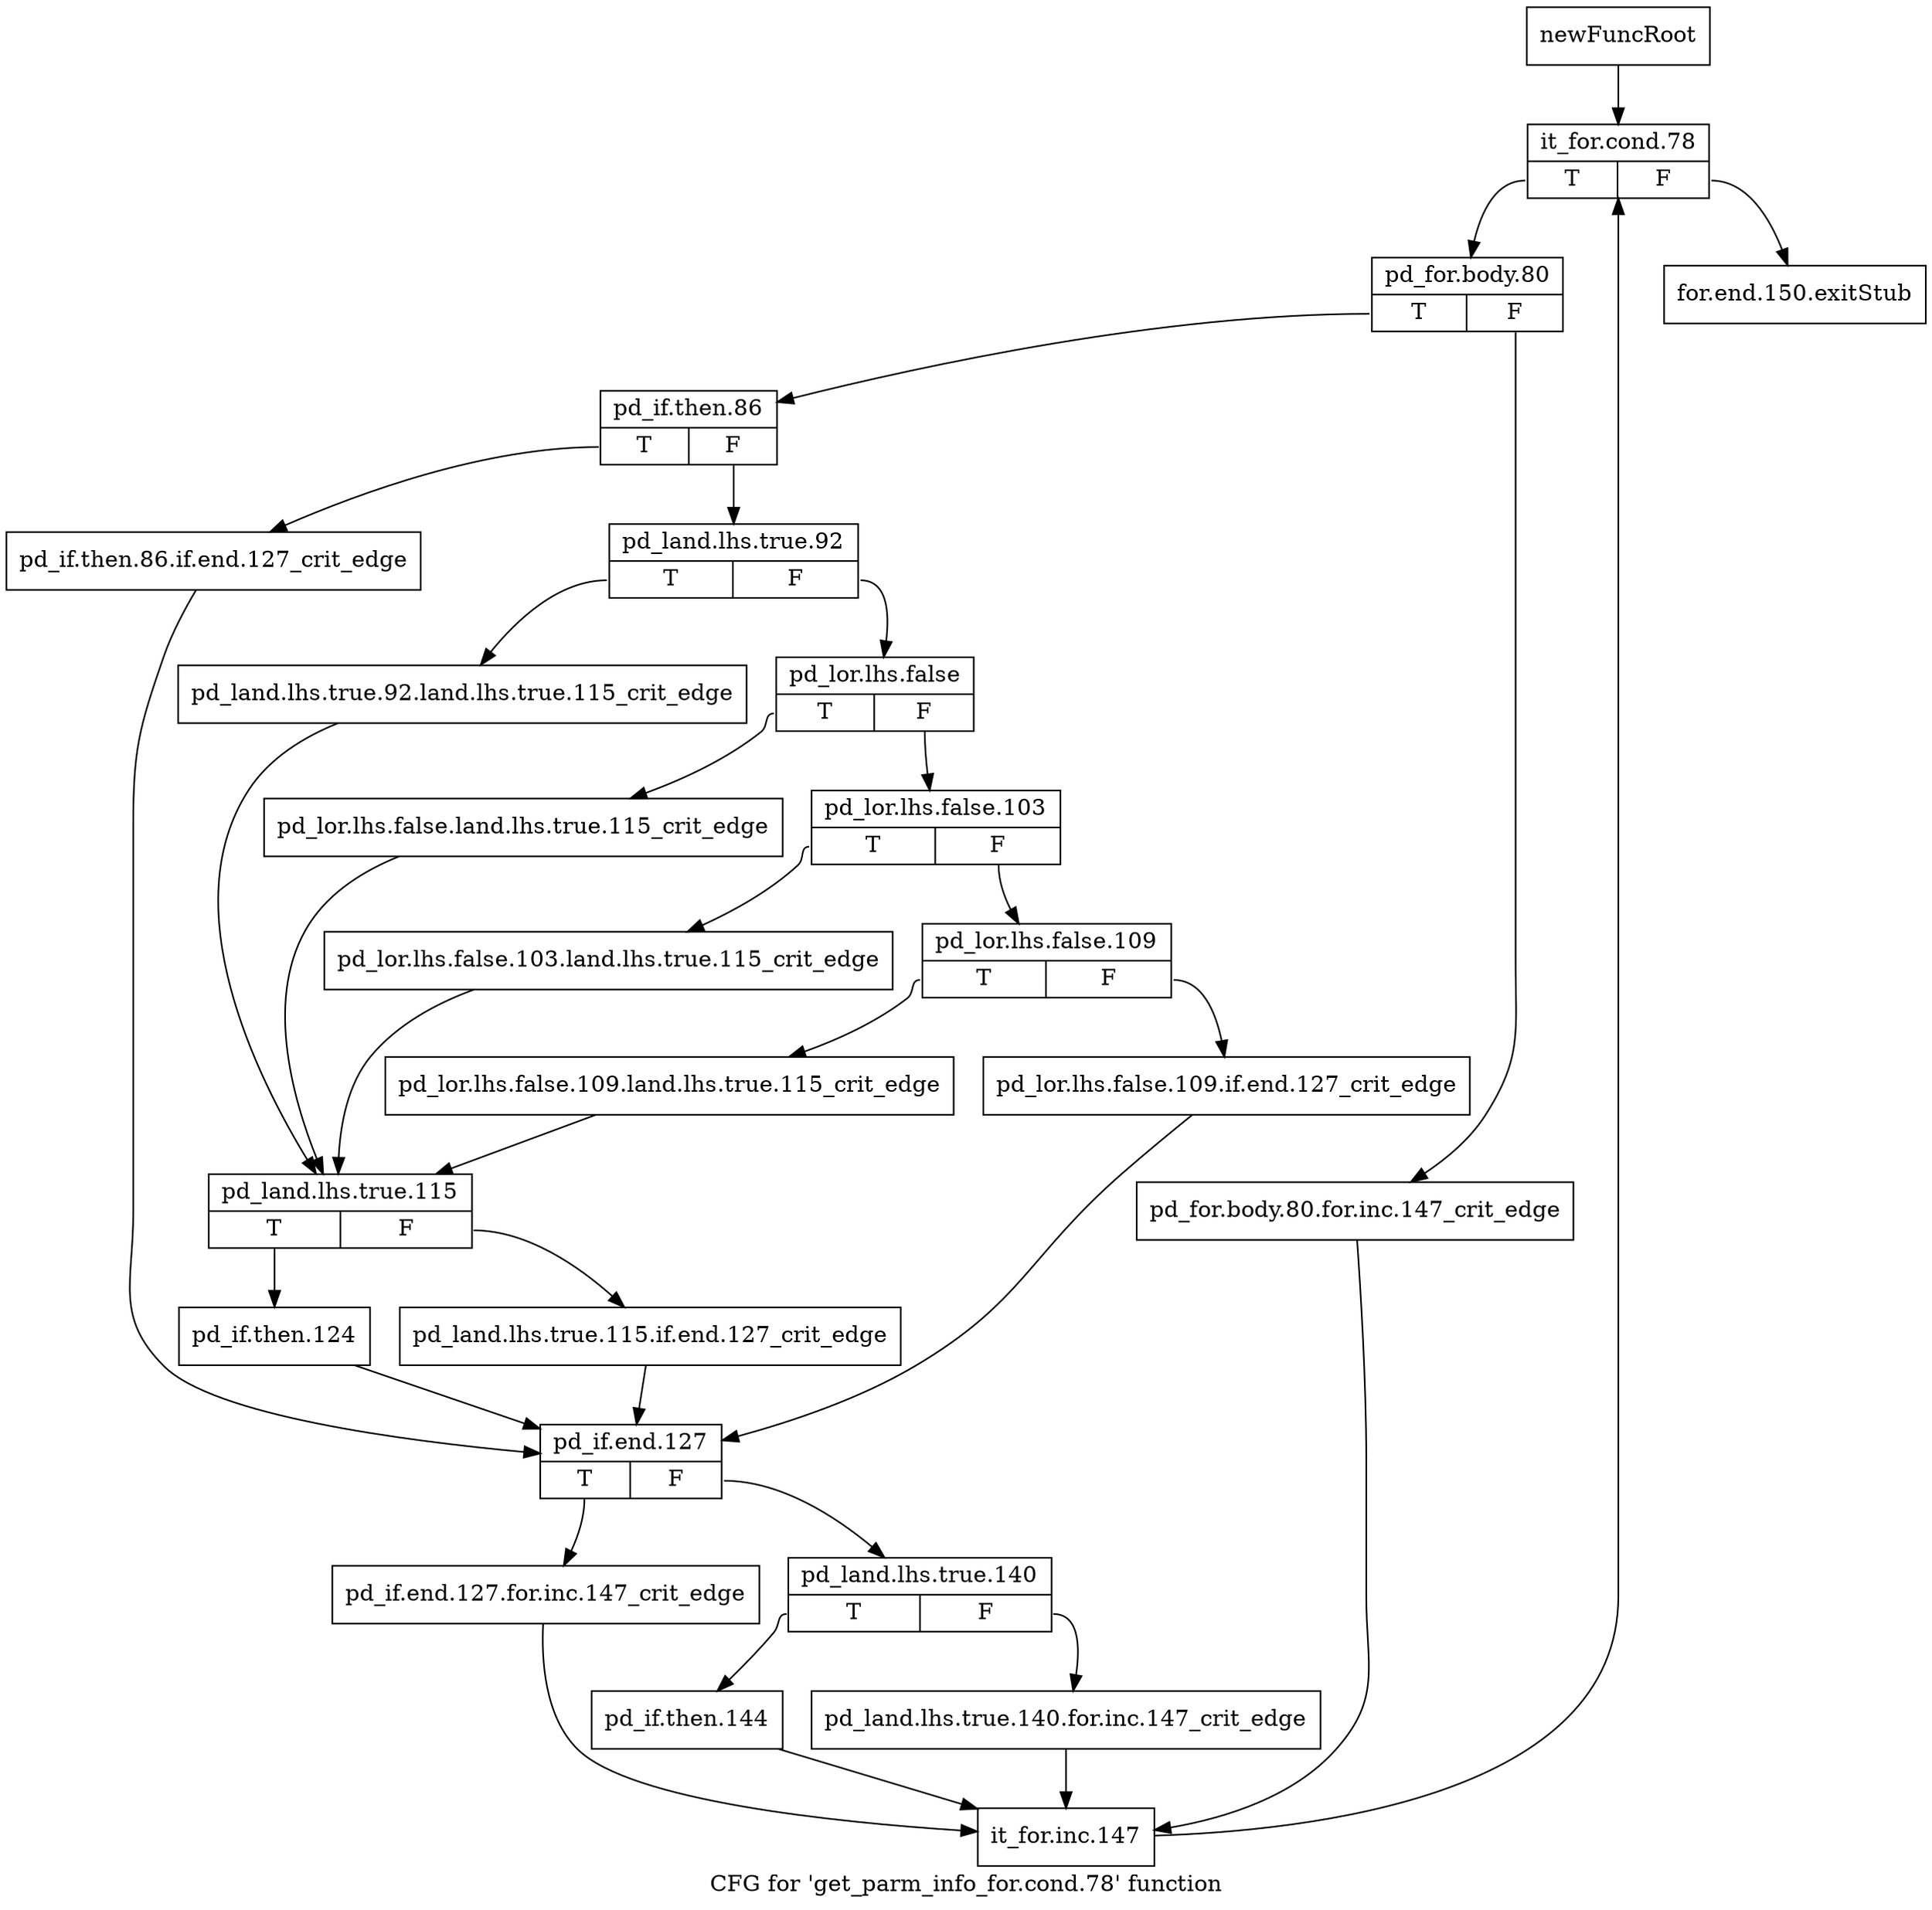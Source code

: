 digraph "CFG for 'get_parm_info_for.cond.78' function" {
	label="CFG for 'get_parm_info_for.cond.78' function";

	Node0x9f8e290 [shape=record,label="{newFuncRoot}"];
	Node0x9f8e290 -> Node0x9f8e330;
	Node0x9f8e2e0 [shape=record,label="{for.end.150.exitStub}"];
	Node0x9f8e330 [shape=record,label="{it_for.cond.78|{<s0>T|<s1>F}}"];
	Node0x9f8e330:s0 -> Node0x9f8e380;
	Node0x9f8e330:s1 -> Node0x9f8e2e0;
	Node0x9f8e380 [shape=record,label="{pd_for.body.80|{<s0>T|<s1>F}}"];
	Node0x9f8e380:s0 -> Node0x9f8e420;
	Node0x9f8e380:s1 -> Node0x9f8e3d0;
	Node0x9f8e3d0 [shape=record,label="{pd_for.body.80.for.inc.147_crit_edge}"];
	Node0x9f8e3d0 -> Node0x9f8ea10;
	Node0x9f8e420 [shape=record,label="{pd_if.then.86|{<s0>T|<s1>F}}"];
	Node0x9f8e420:s0 -> Node0x9f8e830;
	Node0x9f8e420:s1 -> Node0x9f8e470;
	Node0x9f8e470 [shape=record,label="{pd_land.lhs.true.92|{<s0>T|<s1>F}}"];
	Node0x9f8e470:s0 -> Node0x9f8e6f0;
	Node0x9f8e470:s1 -> Node0x9f8e4c0;
	Node0x9f8e4c0 [shape=record,label="{pd_lor.lhs.false|{<s0>T|<s1>F}}"];
	Node0x9f8e4c0:s0 -> Node0x9f8e6a0;
	Node0x9f8e4c0:s1 -> Node0x9f8e510;
	Node0x9f8e510 [shape=record,label="{pd_lor.lhs.false.103|{<s0>T|<s1>F}}"];
	Node0x9f8e510:s0 -> Node0x9f8e650;
	Node0x9f8e510:s1 -> Node0x9f8e560;
	Node0x9f8e560 [shape=record,label="{pd_lor.lhs.false.109|{<s0>T|<s1>F}}"];
	Node0x9f8e560:s0 -> Node0x9f8e600;
	Node0x9f8e560:s1 -> Node0x9f8e5b0;
	Node0x9f8e5b0 [shape=record,label="{pd_lor.lhs.false.109.if.end.127_crit_edge}"];
	Node0x9f8e5b0 -> Node0x9f8e880;
	Node0x9f8e600 [shape=record,label="{pd_lor.lhs.false.109.land.lhs.true.115_crit_edge}"];
	Node0x9f8e600 -> Node0x9f8e740;
	Node0x9f8e650 [shape=record,label="{pd_lor.lhs.false.103.land.lhs.true.115_crit_edge}"];
	Node0x9f8e650 -> Node0x9f8e740;
	Node0x9f8e6a0 [shape=record,label="{pd_lor.lhs.false.land.lhs.true.115_crit_edge}"];
	Node0x9f8e6a0 -> Node0x9f8e740;
	Node0x9f8e6f0 [shape=record,label="{pd_land.lhs.true.92.land.lhs.true.115_crit_edge}"];
	Node0x9f8e6f0 -> Node0x9f8e740;
	Node0x9f8e740 [shape=record,label="{pd_land.lhs.true.115|{<s0>T|<s1>F}}"];
	Node0x9f8e740:s0 -> Node0x9f8e7e0;
	Node0x9f8e740:s1 -> Node0x9f8e790;
	Node0x9f8e790 [shape=record,label="{pd_land.lhs.true.115.if.end.127_crit_edge}"];
	Node0x9f8e790 -> Node0x9f8e880;
	Node0x9f8e7e0 [shape=record,label="{pd_if.then.124}"];
	Node0x9f8e7e0 -> Node0x9f8e880;
	Node0x9f8e830 [shape=record,label="{pd_if.then.86.if.end.127_crit_edge}"];
	Node0x9f8e830 -> Node0x9f8e880;
	Node0x9f8e880 [shape=record,label="{pd_if.end.127|{<s0>T|<s1>F}}"];
	Node0x9f8e880:s0 -> Node0x9f8e9c0;
	Node0x9f8e880:s1 -> Node0x9f8e8d0;
	Node0x9f8e8d0 [shape=record,label="{pd_land.lhs.true.140|{<s0>T|<s1>F}}"];
	Node0x9f8e8d0:s0 -> Node0x9f8e970;
	Node0x9f8e8d0:s1 -> Node0x9f8e920;
	Node0x9f8e920 [shape=record,label="{pd_land.lhs.true.140.for.inc.147_crit_edge}"];
	Node0x9f8e920 -> Node0x9f8ea10;
	Node0x9f8e970 [shape=record,label="{pd_if.then.144}"];
	Node0x9f8e970 -> Node0x9f8ea10;
	Node0x9f8e9c0 [shape=record,label="{pd_if.end.127.for.inc.147_crit_edge}"];
	Node0x9f8e9c0 -> Node0x9f8ea10;
	Node0x9f8ea10 [shape=record,label="{it_for.inc.147}"];
	Node0x9f8ea10 -> Node0x9f8e330;
}

